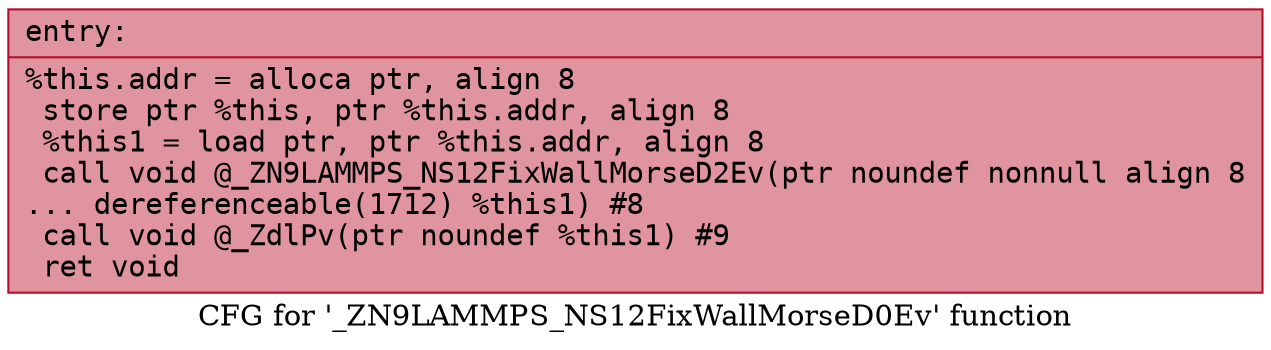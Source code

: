 digraph "CFG for '_ZN9LAMMPS_NS12FixWallMorseD0Ev' function" {
	label="CFG for '_ZN9LAMMPS_NS12FixWallMorseD0Ev' function";

	Node0x5578b6dca0d0 [shape=record,color="#b70d28ff", style=filled, fillcolor="#b70d2870" fontname="Courier",label="{entry:\l|  %this.addr = alloca ptr, align 8\l  store ptr %this, ptr %this.addr, align 8\l  %this1 = load ptr, ptr %this.addr, align 8\l  call void @_ZN9LAMMPS_NS12FixWallMorseD2Ev(ptr noundef nonnull align 8\l... dereferenceable(1712) %this1) #8\l  call void @_ZdlPv(ptr noundef %this1) #9\l  ret void\l}"];
}
